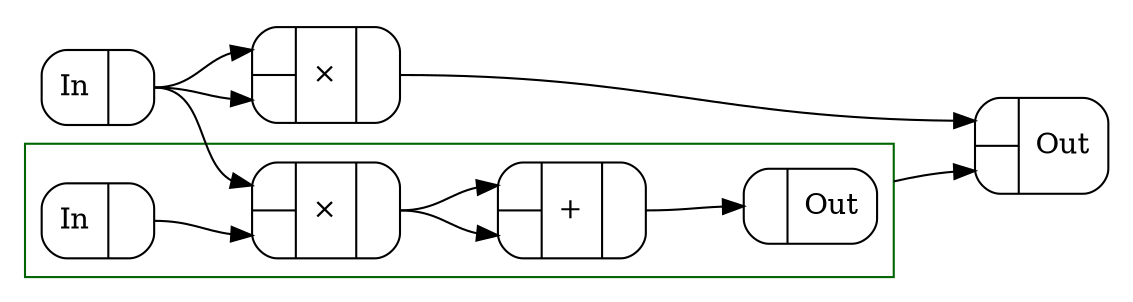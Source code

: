 digraph sqr_adf {
  ranksep=0.65
  margin=0
  compound=true
  rankdir=LR
  node [shape=Mrecord]
  edge [fontsize=8,fontcolor=indigo]
  bgcolor=transparent
  nslimit=20
  subgraph clusterc0 { label=""; color=white; margin=0; c0 [label="{In|{<Out0>}}"] }
  subgraph clusterc88 { label=""; color=white; margin=0; c88 [label="{{<In0>|<In1>}|\×|{<Out0>}}"] }
  subgraph cluster_112 {
    margin=8
    fontsize=20
    labeljust=r
    color=DarkGreen
    c109 [label="{{<In0>|<In1>}|\×|{<Out0>}}"]
    c110 [label="{{<In0>|<In1>}|+|{<Out0>}}"]
    c108 [label="{In|{<Out0>}}"]
    c111 [label="{{<In0>}|Out}"]
    c0:Out0 -> c109:In0 []
    c108:Out0 -> c109:In1 []
    c109:Out0 -> c110:In0 []
    c109:Out0 -> c110:In1 []
    c110:Out0 -> c111:In0 []
  }
  subgraph clusterc113 { label=""; color=white; margin=0; c113 [label="{{<In0>|<In1>}|Out}"] }
  c0:Out0 -> c88:In0 []
  c0:Out0 -> c88:In1 []
  c88:Out0 -> c113:In0 []
  c111 -> c113:In1 [ltail=cluster_112]
}